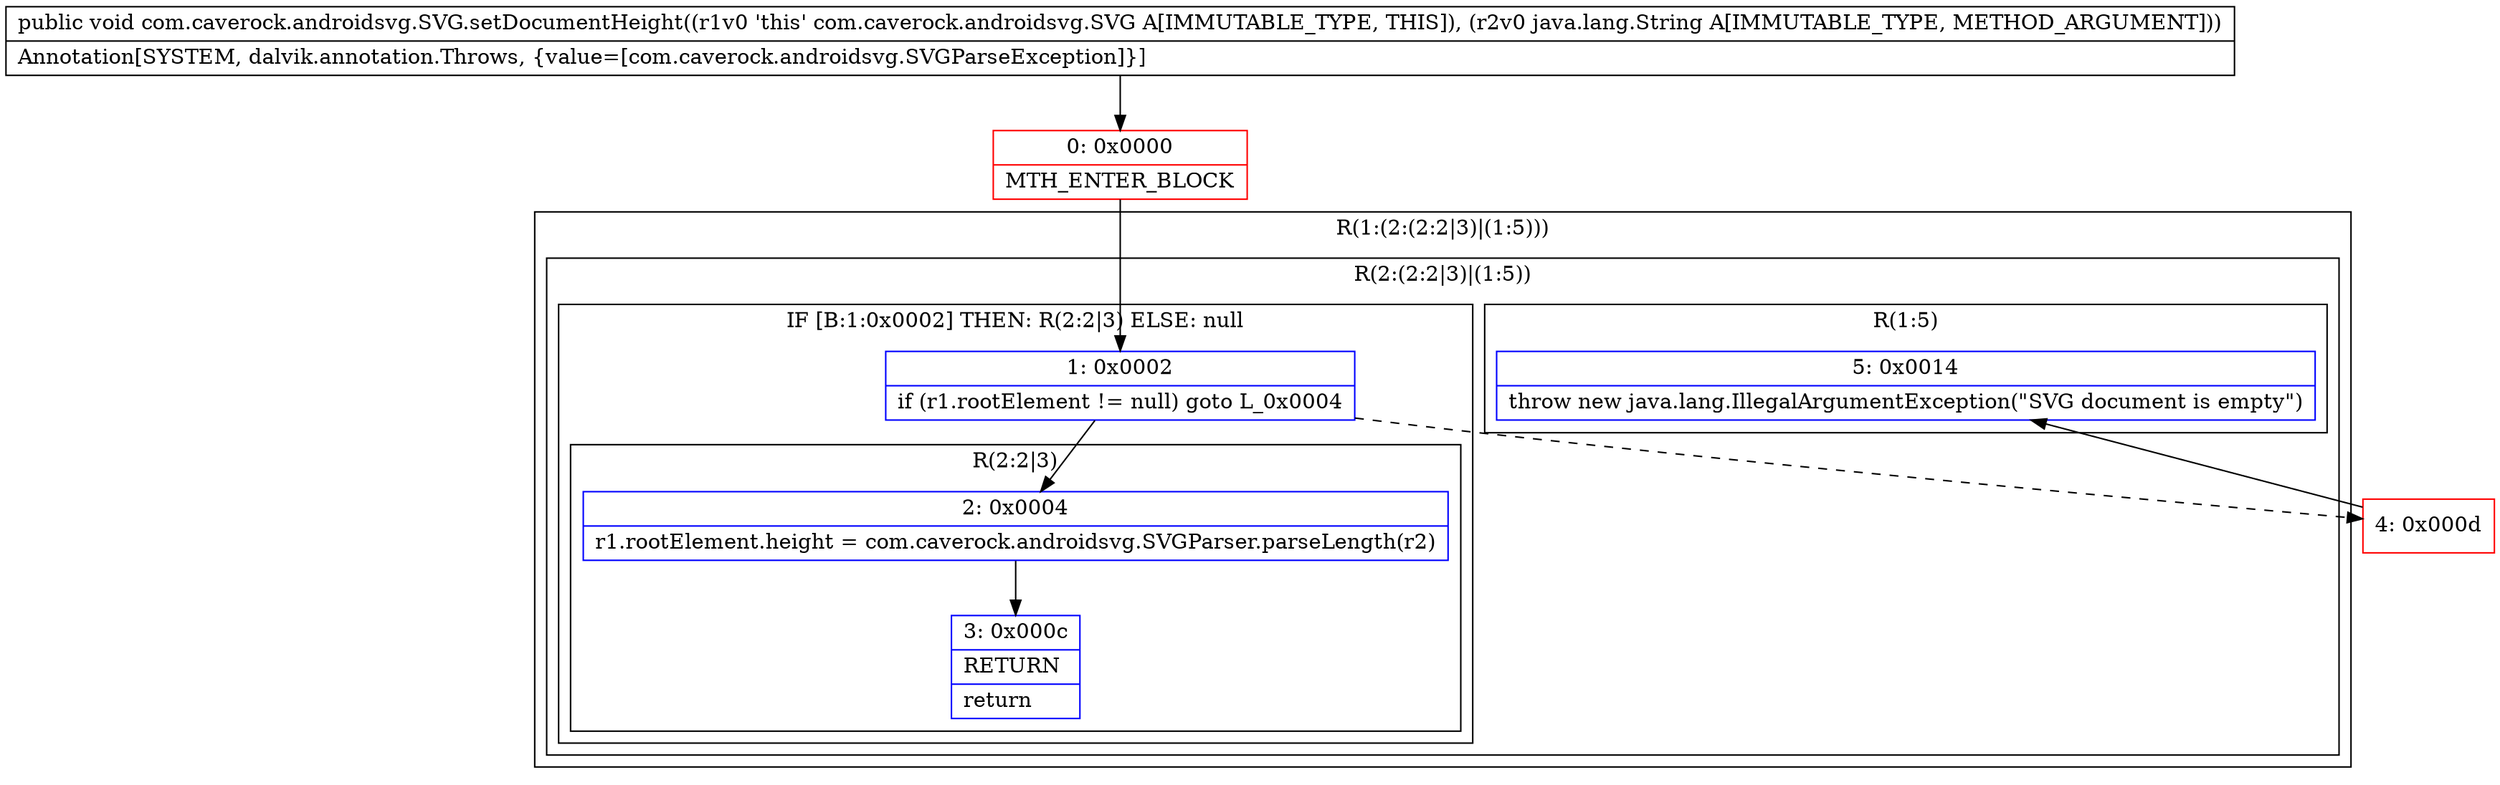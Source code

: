 digraph "CFG forcom.caverock.androidsvg.SVG.setDocumentHeight(Ljava\/lang\/String;)V" {
subgraph cluster_Region_1315658081 {
label = "R(1:(2:(2:2|3)|(1:5)))";
node [shape=record,color=blue];
subgraph cluster_Region_1236889842 {
label = "R(2:(2:2|3)|(1:5))";
node [shape=record,color=blue];
subgraph cluster_IfRegion_230212413 {
label = "IF [B:1:0x0002] THEN: R(2:2|3) ELSE: null";
node [shape=record,color=blue];
Node_1 [shape=record,label="{1\:\ 0x0002|if (r1.rootElement != null) goto L_0x0004\l}"];
subgraph cluster_Region_1198069175 {
label = "R(2:2|3)";
node [shape=record,color=blue];
Node_2 [shape=record,label="{2\:\ 0x0004|r1.rootElement.height = com.caverock.androidsvg.SVGParser.parseLength(r2)\l}"];
Node_3 [shape=record,label="{3\:\ 0x000c|RETURN\l|return\l}"];
}
}
subgraph cluster_Region_1398664298 {
label = "R(1:5)";
node [shape=record,color=blue];
Node_5 [shape=record,label="{5\:\ 0x0014|throw new java.lang.IllegalArgumentException(\"SVG document is empty\")\l}"];
}
}
}
Node_0 [shape=record,color=red,label="{0\:\ 0x0000|MTH_ENTER_BLOCK\l}"];
Node_4 [shape=record,color=red,label="{4\:\ 0x000d}"];
MethodNode[shape=record,label="{public void com.caverock.androidsvg.SVG.setDocumentHeight((r1v0 'this' com.caverock.androidsvg.SVG A[IMMUTABLE_TYPE, THIS]), (r2v0 java.lang.String A[IMMUTABLE_TYPE, METHOD_ARGUMENT]))  | Annotation[SYSTEM, dalvik.annotation.Throws, \{value=[com.caverock.androidsvg.SVGParseException]\}]\l}"];
MethodNode -> Node_0;
Node_1 -> Node_2;
Node_1 -> Node_4[style=dashed];
Node_2 -> Node_3;
Node_0 -> Node_1;
Node_4 -> Node_5;
}

